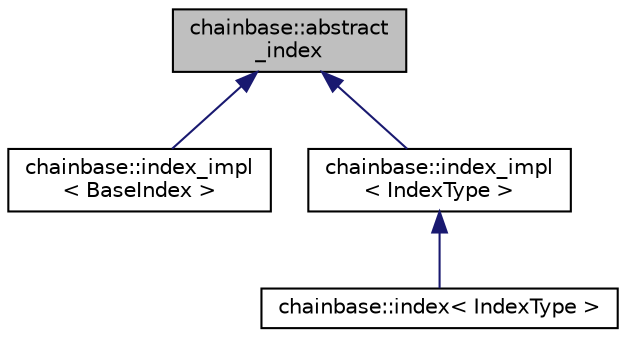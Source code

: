 digraph "chainbase::abstract_index"
{
  edge [fontname="Helvetica",fontsize="10",labelfontname="Helvetica",labelfontsize="10"];
  node [fontname="Helvetica",fontsize="10",shape=record];
  Node0 [label="chainbase::abstract\l_index",height=0.2,width=0.4,color="black", fillcolor="grey75", style="filled", fontcolor="black"];
  Node0 -> Node1 [dir="back",color="midnightblue",fontsize="10",style="solid"];
  Node1 [label="chainbase::index_impl\l\< BaseIndex \>",height=0.2,width=0.4,color="black", fillcolor="white", style="filled",URL="$classchainbase_1_1index__impl.html"];
  Node0 -> Node2 [dir="back",color="midnightblue",fontsize="10",style="solid"];
  Node2 [label="chainbase::index_impl\l\< IndexType \>",height=0.2,width=0.4,color="black", fillcolor="white", style="filled",URL="$classchainbase_1_1index__impl.html"];
  Node2 -> Node3 [dir="back",color="midnightblue",fontsize="10",style="solid"];
  Node3 [label="chainbase::index\< IndexType \>",height=0.2,width=0.4,color="black", fillcolor="white", style="filled",URL="$classchainbase_1_1index.html"];
}
